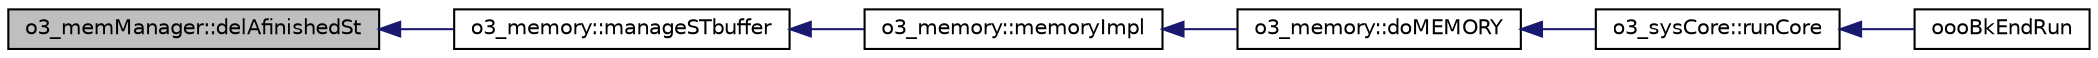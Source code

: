 digraph G
{
  edge [fontname="Helvetica",fontsize="10",labelfontname="Helvetica",labelfontsize="10"];
  node [fontname="Helvetica",fontsize="10",shape=record];
  rankdir=LR;
  Node1 [label="o3_memManager::delAfinishedSt",height=0.2,width=0.4,color="black", fillcolor="grey75", style="filled" fontcolor="black"];
  Node1 -> Node2 [dir=back,color="midnightblue",fontsize="10",style="solid",fontname="Helvetica"];
  Node2 [label="o3_memory::manageSTbuffer",height=0.2,width=0.4,color="black", fillcolor="white", style="filled",URL="$classo3__memory.html#a91a7367c72346b355709afddef9296bf"];
  Node2 -> Node3 [dir=back,color="midnightblue",fontsize="10",style="solid",fontname="Helvetica"];
  Node3 [label="o3_memory::memoryImpl",height=0.2,width=0.4,color="black", fillcolor="white", style="filled",URL="$classo3__memory.html#ad44b31e95afd6e63f85401be8e58318d"];
  Node3 -> Node4 [dir=back,color="midnightblue",fontsize="10",style="solid",fontname="Helvetica"];
  Node4 [label="o3_memory::doMEMORY",height=0.2,width=0.4,color="black", fillcolor="white", style="filled",URL="$classo3__memory.html#a14fb30065edbb1758d0e4c9ac3f92433"];
  Node4 -> Node5 [dir=back,color="midnightblue",fontsize="10",style="solid",fontname="Helvetica"];
  Node5 [label="o3_sysCore::runCore",height=0.2,width=0.4,color="black", fillcolor="white", style="filled",URL="$classo3__sysCore.html#ab97edaa7f8ea74d7315b71d7d03a736c"];
  Node5 -> Node6 [dir=back,color="midnightblue",fontsize="10",style="solid",fontname="Helvetica"];
  Node6 [label="oooBkEndRun",height=0.2,width=0.4,color="black", fillcolor="white", style="filled",URL="$oooBkEnd_8h.html#aaa2cf7fe88073cf54894d48f17271d93"];
}
